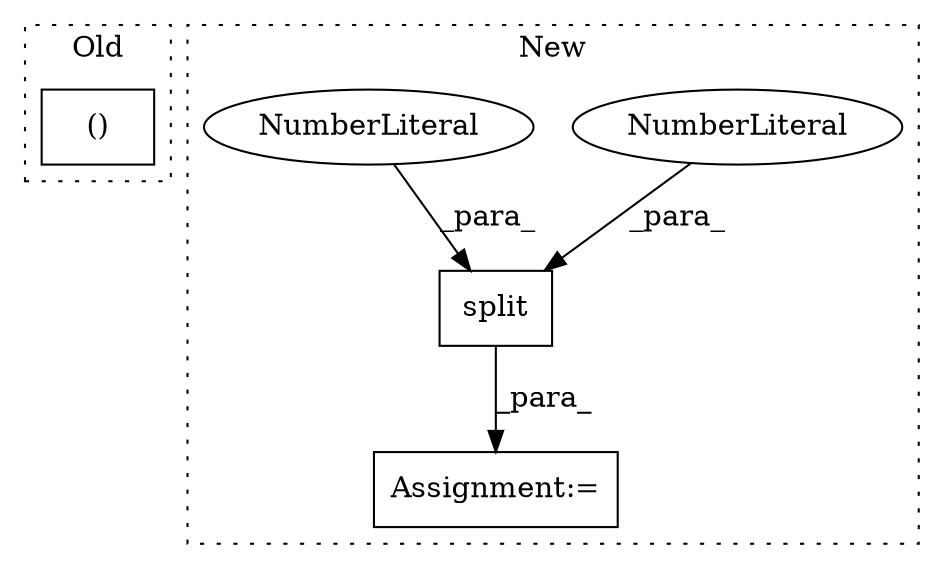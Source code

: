 digraph G {
subgraph cluster0 {
1 [label="()" a="106" s="2569" l="65" shape="box"];
label = "Old";
style="dotted";
}
subgraph cluster1 {
2 [label="split" a="32" s="2948,2957" l="6,1" shape="box"];
3 [label="Assignment:=" a="7" s="2928" l="39" shape="box"];
4 [label="NumberLiteral" a="34" s="2954" l="1" shape="ellipse"];
5 [label="NumberLiteral" a="34" s="2956" l="1" shape="ellipse"];
label = "New";
style="dotted";
}
2 -> 3 [label="_para_"];
4 -> 2 [label="_para_"];
5 -> 2 [label="_para_"];
}